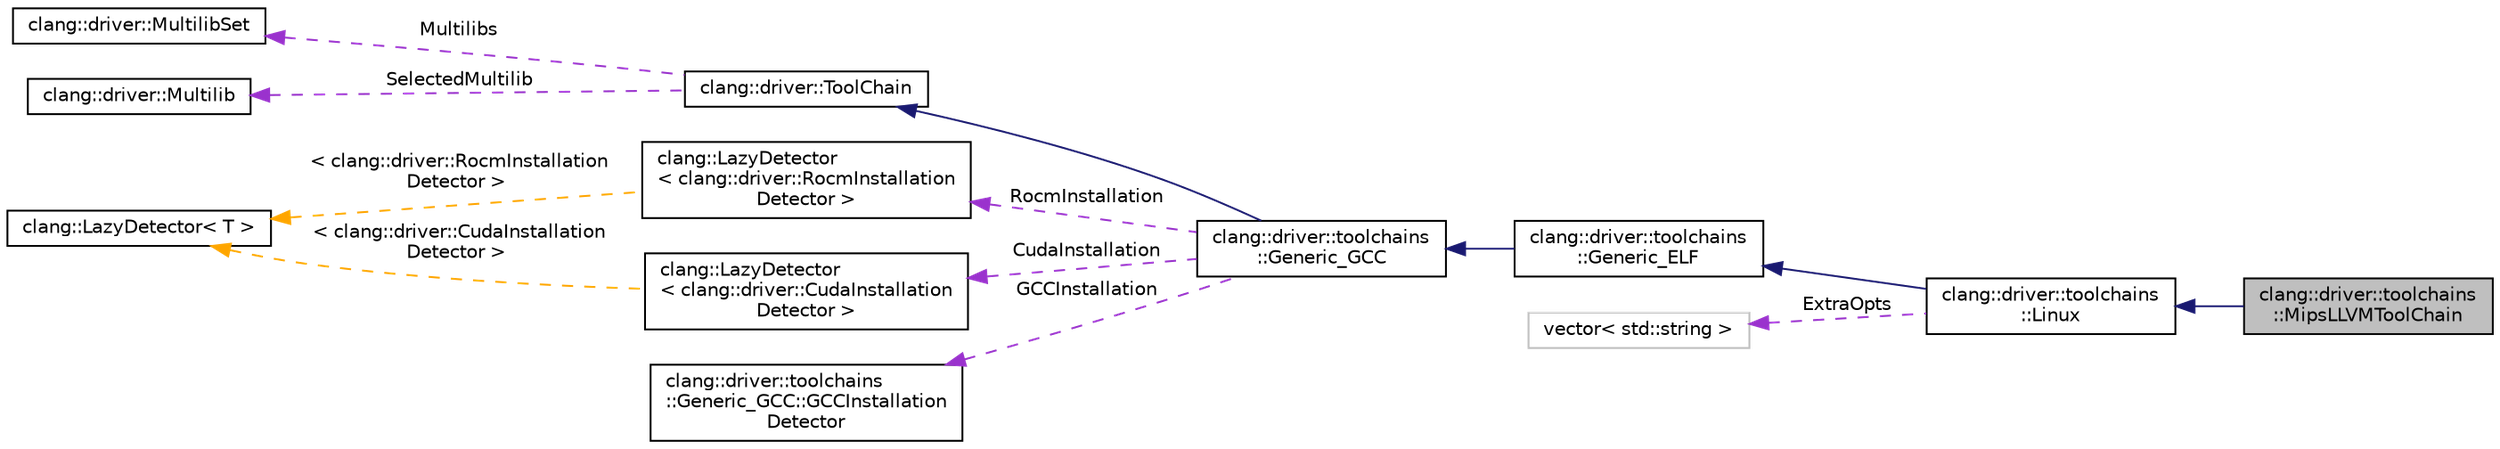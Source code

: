 digraph "clang::driver::toolchains::MipsLLVMToolChain"
{
 // LATEX_PDF_SIZE
  bgcolor="transparent";
  edge [fontname="Helvetica",fontsize="10",labelfontname="Helvetica",labelfontsize="10"];
  node [fontname="Helvetica",fontsize="10",shape=record];
  rankdir="LR";
  Node1 [label="clang::driver::toolchains\l::MipsLLVMToolChain",height=0.2,width=0.4,color="black", fillcolor="grey75", style="filled", fontcolor="black",tooltip=" "];
  Node2 -> Node1 [dir="back",color="midnightblue",fontsize="10",style="solid",fontname="Helvetica"];
  Node2 [label="clang::driver::toolchains\l::Linux",height=0.2,width=0.4,color="black",URL="$classclang_1_1driver_1_1toolchains_1_1Linux.html",tooltip=" "];
  Node3 -> Node2 [dir="back",color="midnightblue",fontsize="10",style="solid",fontname="Helvetica"];
  Node3 [label="clang::driver::toolchains\l::Generic_ELF",height=0.2,width=0.4,color="black",URL="$classclang_1_1driver_1_1toolchains_1_1Generic__ELF.html",tooltip=" "];
  Node4 -> Node3 [dir="back",color="midnightblue",fontsize="10",style="solid",fontname="Helvetica"];
  Node4 [label="clang::driver::toolchains\l::Generic_GCC",height=0.2,width=0.4,color="black",URL="$classclang_1_1driver_1_1toolchains_1_1Generic__GCC.html",tooltip="Generic_GCC - A tool chain using the 'gcc' command to perform all subcommands; this relies on gcc tra..."];
  Node5 -> Node4 [dir="back",color="midnightblue",fontsize="10",style="solid",fontname="Helvetica"];
  Node5 [label="clang::driver::ToolChain",height=0.2,width=0.4,color="black",URL="$classclang_1_1driver_1_1ToolChain.html",tooltip="ToolChain - Access to tools for a single platform."];
  Node6 -> Node5 [dir="back",color="darkorchid3",fontsize="10",style="dashed",label=" Multilibs" ,fontname="Helvetica"];
  Node6 [label="clang::driver::MultilibSet",height=0.2,width=0.4,color="black",URL="$classclang_1_1driver_1_1MultilibSet.html",tooltip=" "];
  Node7 -> Node5 [dir="back",color="darkorchid3",fontsize="10",style="dashed",label=" SelectedMultilib" ,fontname="Helvetica"];
  Node7 [label="clang::driver::Multilib",height=0.2,width=0.4,color="black",URL="$classclang_1_1driver_1_1Multilib.html",tooltip="This corresponds to a single GCC Multilib, or a segment of one controlled by a command line flag."];
  Node8 -> Node4 [dir="back",color="darkorchid3",fontsize="10",style="dashed",label=" RocmInstallation" ,fontname="Helvetica"];
  Node8 [label="clang::LazyDetector\l\< clang::driver::RocmInstallation\lDetector \>",height=0.2,width=0.4,color="black",URL="$classclang_1_1LazyDetector.html",tooltip=" "];
  Node9 -> Node8 [dir="back",color="orange",fontsize="10",style="dashed",label=" \< clang::driver::RocmInstallation\lDetector \>" ,fontname="Helvetica"];
  Node9 [label="clang::LazyDetector\< T \>",height=0.2,width=0.4,color="black",URL="$classclang_1_1LazyDetector.html",tooltip="Simple wrapper for toolchain detector with costly initialization."];
  Node10 -> Node4 [dir="back",color="darkorchid3",fontsize="10",style="dashed",label=" CudaInstallation" ,fontname="Helvetica"];
  Node10 [label="clang::LazyDetector\l\< clang::driver::CudaInstallation\lDetector \>",height=0.2,width=0.4,color="black",URL="$classclang_1_1LazyDetector.html",tooltip=" "];
  Node9 -> Node10 [dir="back",color="orange",fontsize="10",style="dashed",label=" \< clang::driver::CudaInstallation\lDetector \>" ,fontname="Helvetica"];
  Node11 -> Node4 [dir="back",color="darkorchid3",fontsize="10",style="dashed",label=" GCCInstallation" ,fontname="Helvetica"];
  Node11 [label="clang::driver::toolchains\l::Generic_GCC::GCCInstallation\lDetector",height=0.2,width=0.4,color="black",URL="$classclang_1_1driver_1_1toolchains_1_1Generic__GCC_1_1GCCInstallationDetector.html",tooltip="This is a class to find a viable GCC installation for Clang to use."];
  Node12 -> Node2 [dir="back",color="darkorchid3",fontsize="10",style="dashed",label=" ExtraOpts" ,fontname="Helvetica"];
  Node12 [label="vector\< std::string \>",height=0.2,width=0.4,color="grey75",tooltip=" "];
}
